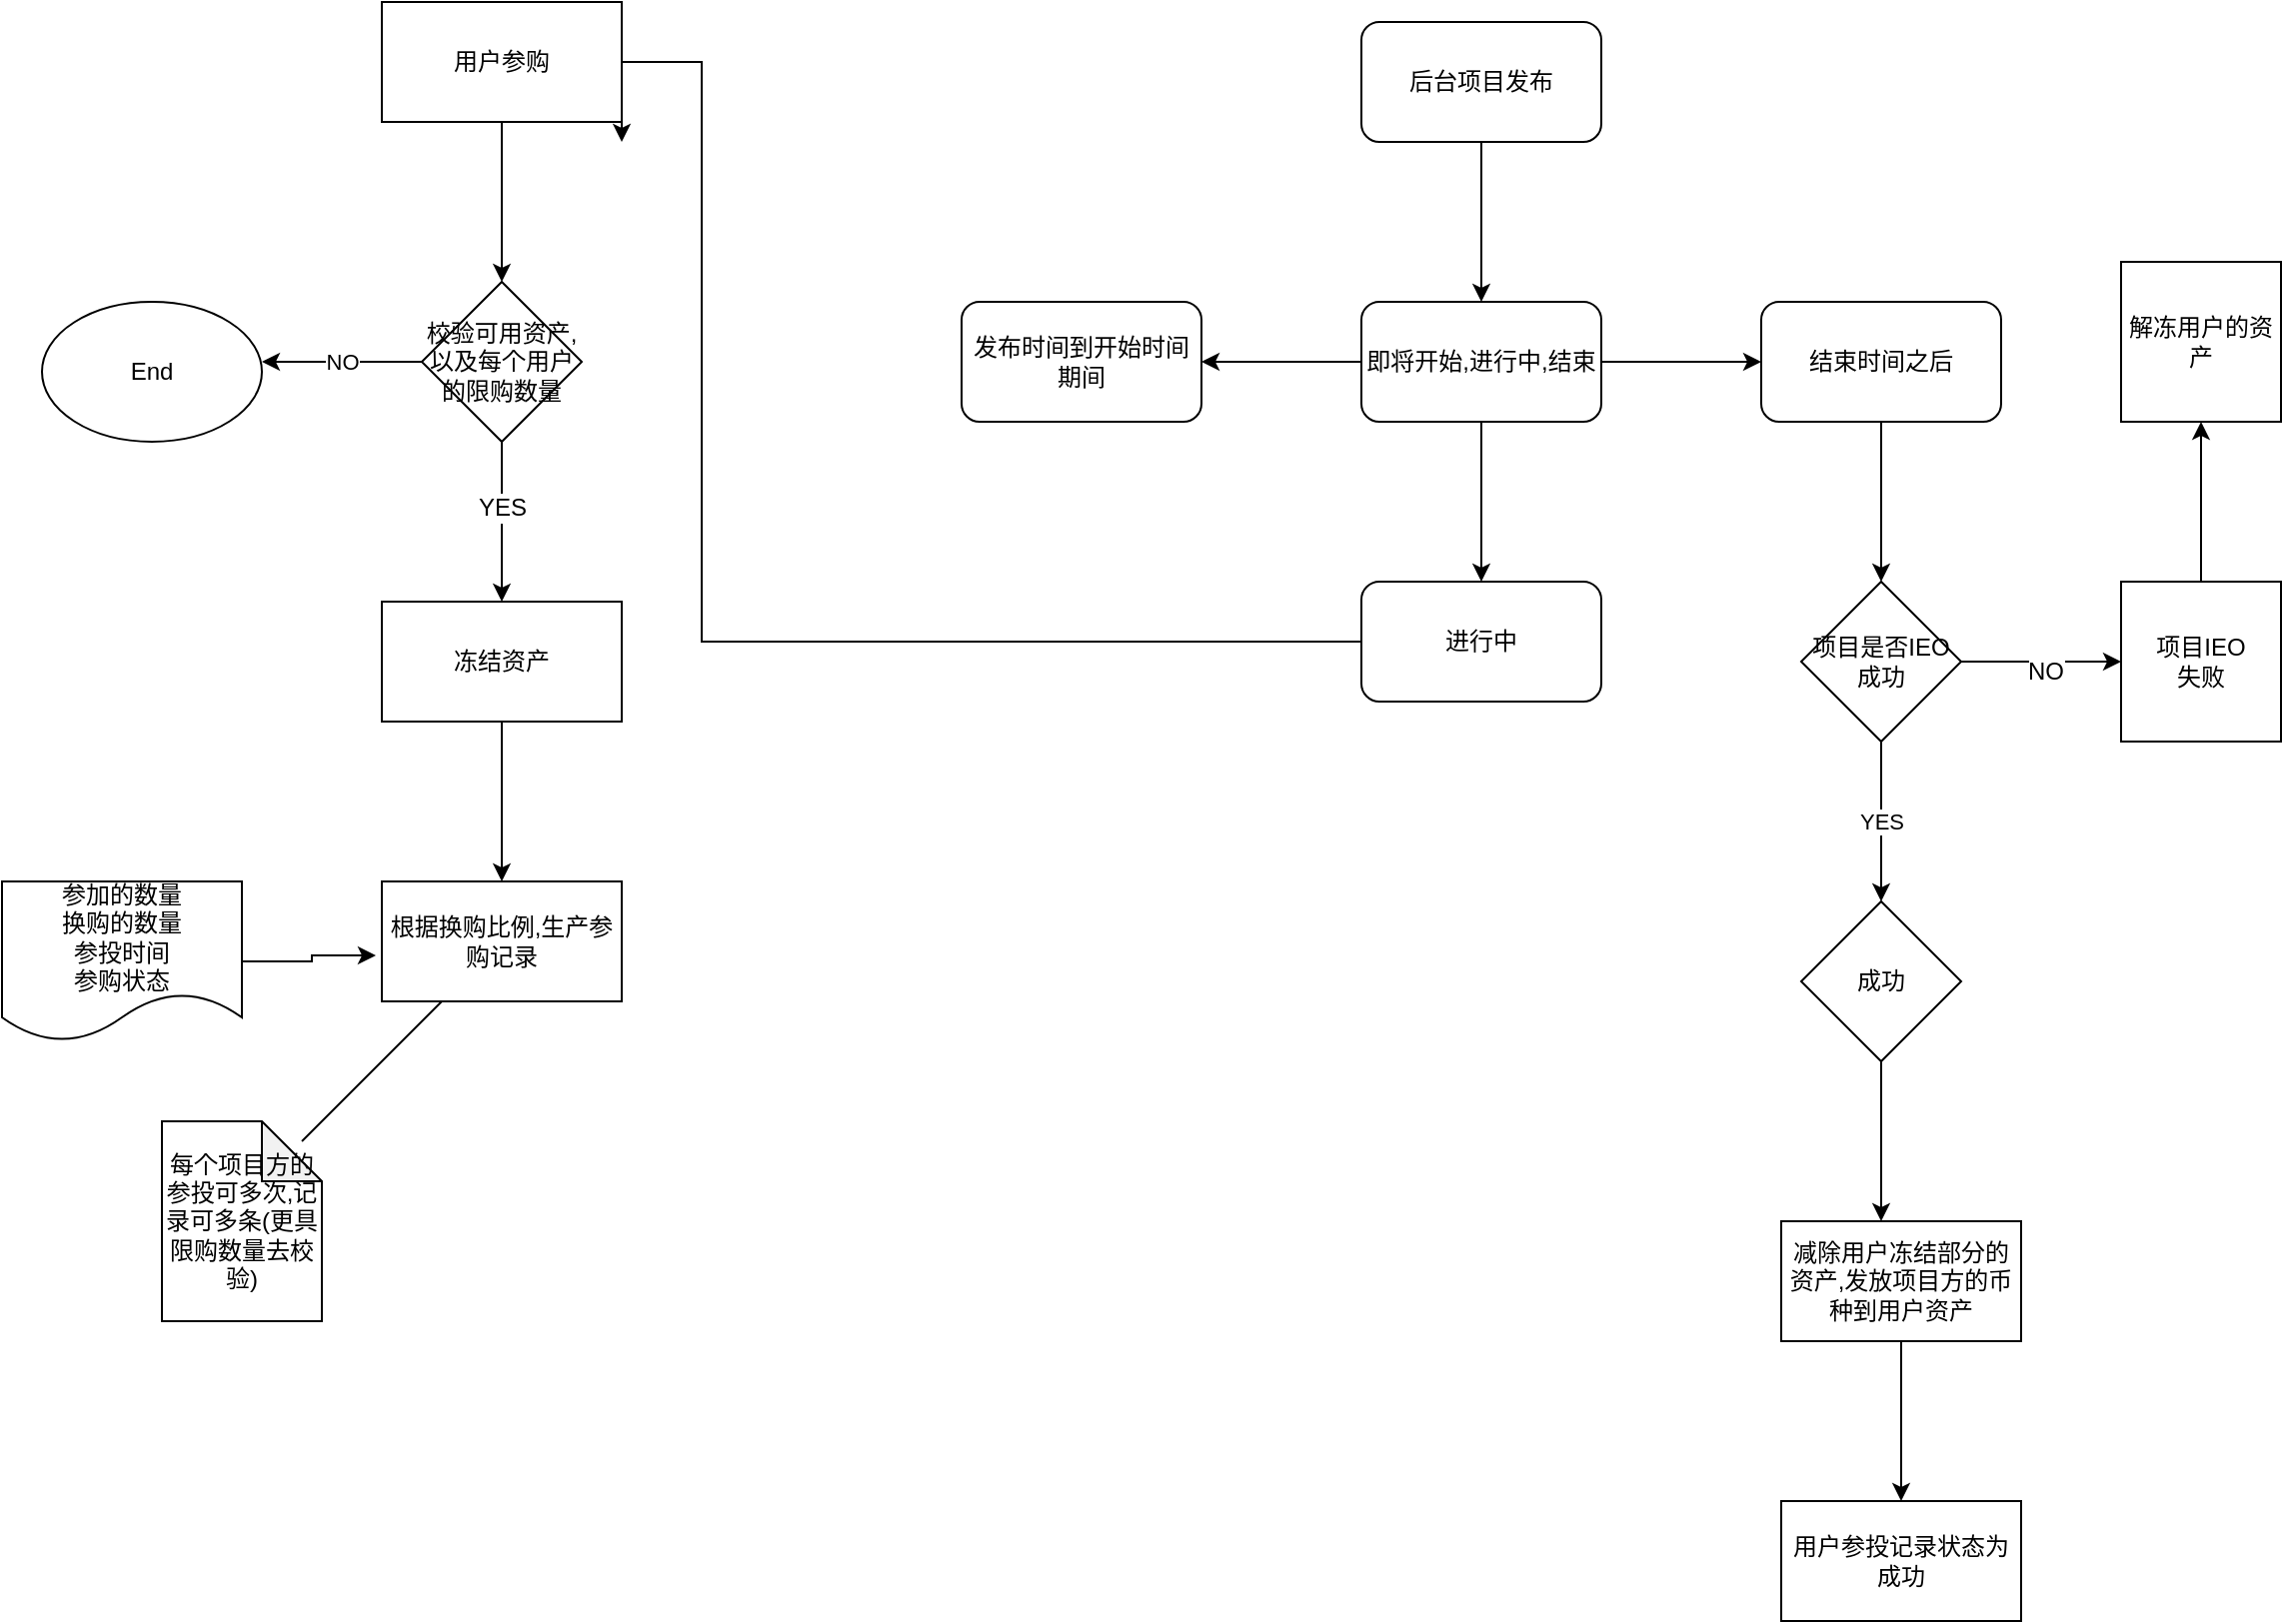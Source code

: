 <mxfile pages="1" version="11.2.5" type="github"><diagram id="8OpJOJpjXnGqhptyZFJL" name="Page-1"><mxGraphModel dx="857" dy="544" grid="1" gridSize="10" guides="1" tooltips="1" connect="1" arrows="1" fold="1" page="1" pageScale="1" pageWidth="850" pageHeight="1400" math="0" shadow="0"><root><mxCell id="0"/><mxCell id="1" parent="0"/><mxCell id="SXDa7NCiIbLl4Q2Jshok-3" value="" style="edgeStyle=orthogonalEdgeStyle;rounded=0;orthogonalLoop=1;jettySize=auto;html=1;" parent="1" source="SXDa7NCiIbLl4Q2Jshok-1" edge="1"><mxGeometry relative="1" as="geometry"><mxPoint x="280" y="170" as="targetPoint"/></mxGeometry></mxCell><mxCell id="SXDa7NCiIbLl4Q2Jshok-1" value="用户参购" style="rounded=0;whiteSpace=wrap;html=1;" parent="1" vertex="1"><mxGeometry x="220" y="30" width="120" height="60" as="geometry"/></mxCell><mxCell id="SXDa7NCiIbLl4Q2Jshok-6" value="NO" style="edgeStyle=orthogonalEdgeStyle;rounded=0;orthogonalLoop=1;jettySize=auto;html=1;" parent="1" source="SXDa7NCiIbLl4Q2Jshok-4" edge="1"><mxGeometry relative="1" as="geometry"><mxPoint x="160" y="210" as="targetPoint"/></mxGeometry></mxCell><mxCell id="SXDa7NCiIbLl4Q2Jshok-10" value="" style="edgeStyle=orthogonalEdgeStyle;rounded=0;orthogonalLoop=1;jettySize=auto;html=1;" parent="1" source="SXDa7NCiIbLl4Q2Jshok-4" edge="1"><mxGeometry relative="1" as="geometry"><mxPoint x="280" y="330" as="targetPoint"/></mxGeometry></mxCell><mxCell id="SXDa7NCiIbLl4Q2Jshok-12" value="YES" style="text;html=1;resizable=0;points=[];align=center;verticalAlign=middle;labelBackgroundColor=#ffffff;" parent="SXDa7NCiIbLl4Q2Jshok-10" vertex="1" connectable="0"><mxGeometry x="-0.175" relative="1" as="geometry"><mxPoint as="offset"/></mxGeometry></mxCell><mxCell id="SXDa7NCiIbLl4Q2Jshok-4" value="校验可用资产,以及每个用户的限购数量" style="rhombus;whiteSpace=wrap;html=1;" parent="1" vertex="1"><mxGeometry x="240" y="170" width="80" height="80" as="geometry"/></mxCell><mxCell id="SXDa7NCiIbLl4Q2Jshok-8" value="End" style="ellipse;whiteSpace=wrap;html=1;" parent="1" vertex="1"><mxGeometry x="50" y="180" width="110" height="70" as="geometry"/></mxCell><mxCell id="SXDa7NCiIbLl4Q2Jshok-14" value="" style="edgeStyle=orthogonalEdgeStyle;rounded=0;orthogonalLoop=1;jettySize=auto;html=1;" parent="1" source="SXDa7NCiIbLl4Q2Jshok-11" target="SXDa7NCiIbLl4Q2Jshok-13" edge="1"><mxGeometry relative="1" as="geometry"/></mxCell><mxCell id="SXDa7NCiIbLl4Q2Jshok-11" value="冻结资产" style="rounded=0;whiteSpace=wrap;html=1;" parent="1" vertex="1"><mxGeometry x="220" y="330" width="120" height="60" as="geometry"/></mxCell><mxCell id="SXDa7NCiIbLl4Q2Jshok-13" value="根据换购比例,生产参购记录" style="rounded=0;whiteSpace=wrap;html=1;" parent="1" vertex="1"><mxGeometry x="220" y="470" width="120" height="60" as="geometry"/></mxCell><mxCell id="SXDa7NCiIbLl4Q2Jshok-16" style="edgeStyle=orthogonalEdgeStyle;rounded=0;orthogonalLoop=1;jettySize=auto;html=1;entryX=-0.025;entryY=0.617;entryDx=0;entryDy=0;entryPerimeter=0;" parent="1" source="SXDa7NCiIbLl4Q2Jshok-15" target="SXDa7NCiIbLl4Q2Jshok-13" edge="1"><mxGeometry relative="1" as="geometry"/></mxCell><mxCell id="SXDa7NCiIbLl4Q2Jshok-15" value="参加的数量&lt;br&gt;换购的数量&lt;br&gt;参投时间&lt;br&gt;参购状态" style="shape=document;whiteSpace=wrap;html=1;boundedLbl=1;" parent="1" vertex="1"><mxGeometry x="30" y="470" width="120" height="80" as="geometry"/></mxCell><mxCell id="yAJqvDnWEm-IqJCjR8_C-3" value="" style="edgeStyle=orthogonalEdgeStyle;rounded=0;orthogonalLoop=1;jettySize=auto;html=1;" edge="1" parent="1" source="yAJqvDnWEm-IqJCjR8_C-1" target="yAJqvDnWEm-IqJCjR8_C-2"><mxGeometry relative="1" as="geometry"/></mxCell><mxCell id="yAJqvDnWEm-IqJCjR8_C-1" value="后台项目发布" style="rounded=1;whiteSpace=wrap;html=1;" vertex="1" parent="1"><mxGeometry x="710" y="40" width="120" height="60" as="geometry"/></mxCell><mxCell id="yAJqvDnWEm-IqJCjR8_C-5" value="" style="edgeStyle=orthogonalEdgeStyle;rounded=0;orthogonalLoop=1;jettySize=auto;html=1;" edge="1" parent="1" source="yAJqvDnWEm-IqJCjR8_C-2" target="yAJqvDnWEm-IqJCjR8_C-4"><mxGeometry relative="1" as="geometry"/></mxCell><mxCell id="yAJqvDnWEm-IqJCjR8_C-7" value="" style="edgeStyle=orthogonalEdgeStyle;rounded=0;orthogonalLoop=1;jettySize=auto;html=1;" edge="1" parent="1" source="yAJqvDnWEm-IqJCjR8_C-2" target="yAJqvDnWEm-IqJCjR8_C-6"><mxGeometry relative="1" as="geometry"/></mxCell><mxCell id="yAJqvDnWEm-IqJCjR8_C-9" value="" style="edgeStyle=orthogonalEdgeStyle;rounded=0;orthogonalLoop=1;jettySize=auto;html=1;" edge="1" parent="1" source="yAJqvDnWEm-IqJCjR8_C-2" target="yAJqvDnWEm-IqJCjR8_C-8"><mxGeometry relative="1" as="geometry"/></mxCell><mxCell id="yAJqvDnWEm-IqJCjR8_C-2" value="即将开始,进行中,结束" style="rounded=1;whiteSpace=wrap;html=1;" vertex="1" parent="1"><mxGeometry x="710" y="180" width="120" height="60" as="geometry"/></mxCell><mxCell id="yAJqvDnWEm-IqJCjR8_C-11" value="" style="edgeStyle=orthogonalEdgeStyle;rounded=0;orthogonalLoop=1;jettySize=auto;html=1;" edge="1" parent="1" source="yAJqvDnWEm-IqJCjR8_C-8"><mxGeometry relative="1" as="geometry"><mxPoint x="340" y="100" as="targetPoint"/><Array as="points"><mxPoint x="380" y="350"/><mxPoint x="380" y="60"/><mxPoint x="340" y="60"/></Array></mxGeometry></mxCell><mxCell id="yAJqvDnWEm-IqJCjR8_C-8" value="进行中" style="rounded=1;whiteSpace=wrap;html=1;" vertex="1" parent="1"><mxGeometry x="710" y="320" width="120" height="60" as="geometry"/></mxCell><mxCell id="yAJqvDnWEm-IqJCjR8_C-13" value="" style="edgeStyle=orthogonalEdgeStyle;rounded=0;orthogonalLoop=1;jettySize=auto;html=1;" edge="1" parent="1" source="yAJqvDnWEm-IqJCjR8_C-6"><mxGeometry relative="1" as="geometry"><mxPoint x="970" y="320" as="targetPoint"/></mxGeometry></mxCell><mxCell id="yAJqvDnWEm-IqJCjR8_C-6" value="结束时间之后" style="rounded=1;whiteSpace=wrap;html=1;" vertex="1" parent="1"><mxGeometry x="910" y="180" width="120" height="60" as="geometry"/></mxCell><mxCell id="yAJqvDnWEm-IqJCjR8_C-4" value="发布时间到开始时间期间" style="rounded=1;whiteSpace=wrap;html=1;" vertex="1" parent="1"><mxGeometry x="510" y="180" width="120" height="60" as="geometry"/></mxCell><mxCell id="yAJqvDnWEm-IqJCjR8_C-16" value="" style="edgeStyle=orthogonalEdgeStyle;rounded=0;orthogonalLoop=1;jettySize=auto;html=1;" edge="1" parent="1" source="yAJqvDnWEm-IqJCjR8_C-14"><mxGeometry relative="1" as="geometry"><mxPoint x="1090" y="360" as="targetPoint"/></mxGeometry></mxCell><mxCell id="yAJqvDnWEm-IqJCjR8_C-17" value="NO" style="text;html=1;resizable=0;points=[];align=center;verticalAlign=middle;labelBackgroundColor=#ffffff;" vertex="1" connectable="0" parent="yAJqvDnWEm-IqJCjR8_C-16"><mxGeometry x="0.05" y="-4" relative="1" as="geometry"><mxPoint as="offset"/></mxGeometry></mxCell><mxCell id="yAJqvDnWEm-IqJCjR8_C-26" value="YES" style="edgeStyle=orthogonalEdgeStyle;rounded=0;orthogonalLoop=1;jettySize=auto;html=1;" edge="1" parent="1" source="yAJqvDnWEm-IqJCjR8_C-14" target="yAJqvDnWEm-IqJCjR8_C-25"><mxGeometry relative="1" as="geometry"/></mxCell><mxCell id="yAJqvDnWEm-IqJCjR8_C-14" value="项目是否IEO&lt;br&gt;成功" style="rhombus;whiteSpace=wrap;html=1;" vertex="1" parent="1"><mxGeometry x="930" y="320" width="80" height="80" as="geometry"/></mxCell><mxCell id="yAJqvDnWEm-IqJCjR8_C-28" value="" style="edgeStyle=orthogonalEdgeStyle;rounded=0;orthogonalLoop=1;jettySize=auto;html=1;" edge="1" parent="1" source="yAJqvDnWEm-IqJCjR8_C-25"><mxGeometry relative="1" as="geometry"><mxPoint x="970" y="640" as="targetPoint"/></mxGeometry></mxCell><mxCell id="yAJqvDnWEm-IqJCjR8_C-25" value="成功" style="rhombus;whiteSpace=wrap;html=1;" vertex="1" parent="1"><mxGeometry x="930" y="480" width="80" height="80" as="geometry"/></mxCell><mxCell id="yAJqvDnWEm-IqJCjR8_C-22" value="" style="edgeStyle=orthogonalEdgeStyle;rounded=0;orthogonalLoop=1;jettySize=auto;html=1;" edge="1" parent="1" source="yAJqvDnWEm-IqJCjR8_C-18" target="yAJqvDnWEm-IqJCjR8_C-21"><mxGeometry relative="1" as="geometry"/></mxCell><mxCell id="yAJqvDnWEm-IqJCjR8_C-18" value="项目IEO&lt;br&gt;失败" style="whiteSpace=wrap;html=1;aspect=fixed;" vertex="1" parent="1"><mxGeometry x="1090" y="320" width="80" height="80" as="geometry"/></mxCell><mxCell id="yAJqvDnWEm-IqJCjR8_C-21" value="解冻用户的资产" style="whiteSpace=wrap;html=1;aspect=fixed;" vertex="1" parent="1"><mxGeometry x="1090" y="160" width="80" height="80" as="geometry"/></mxCell><mxCell id="yAJqvDnWEm-IqJCjR8_C-32" value="" style="edgeStyle=orthogonalEdgeStyle;rounded=0;orthogonalLoop=1;jettySize=auto;html=1;" edge="1" parent="1" source="yAJqvDnWEm-IqJCjR8_C-30" target="yAJqvDnWEm-IqJCjR8_C-31"><mxGeometry relative="1" as="geometry"/></mxCell><mxCell id="yAJqvDnWEm-IqJCjR8_C-30" value="减除用户冻结部分的资产,发放项目方的币种到用户资产" style="rounded=0;whiteSpace=wrap;html=1;" vertex="1" parent="1"><mxGeometry x="920" y="640" width="120" height="60" as="geometry"/></mxCell><mxCell id="yAJqvDnWEm-IqJCjR8_C-31" value="用户参投记录状态为成功" style="rounded=0;whiteSpace=wrap;html=1;" vertex="1" parent="1"><mxGeometry x="920" y="780" width="120" height="60" as="geometry"/></mxCell><mxCell id="yAJqvDnWEm-IqJCjR8_C-33" value="每个项目方的参投可多次,记录可多条(更具限购数量去校验)" style="shape=note;whiteSpace=wrap;html=1;backgroundOutline=1;darkOpacity=0.05;" vertex="1" parent="1"><mxGeometry x="110" y="590" width="80" height="100" as="geometry"/></mxCell><mxCell id="yAJqvDnWEm-IqJCjR8_C-36" value="" style="endArrow=none;html=1;" edge="1" parent="1" target="SXDa7NCiIbLl4Q2Jshok-13"><mxGeometry width="50" height="50" relative="1" as="geometry"><mxPoint x="180" y="600" as="sourcePoint"/><mxPoint x="230" y="550" as="targetPoint"/></mxGeometry></mxCell></root></mxGraphModel></diagram></mxfile>